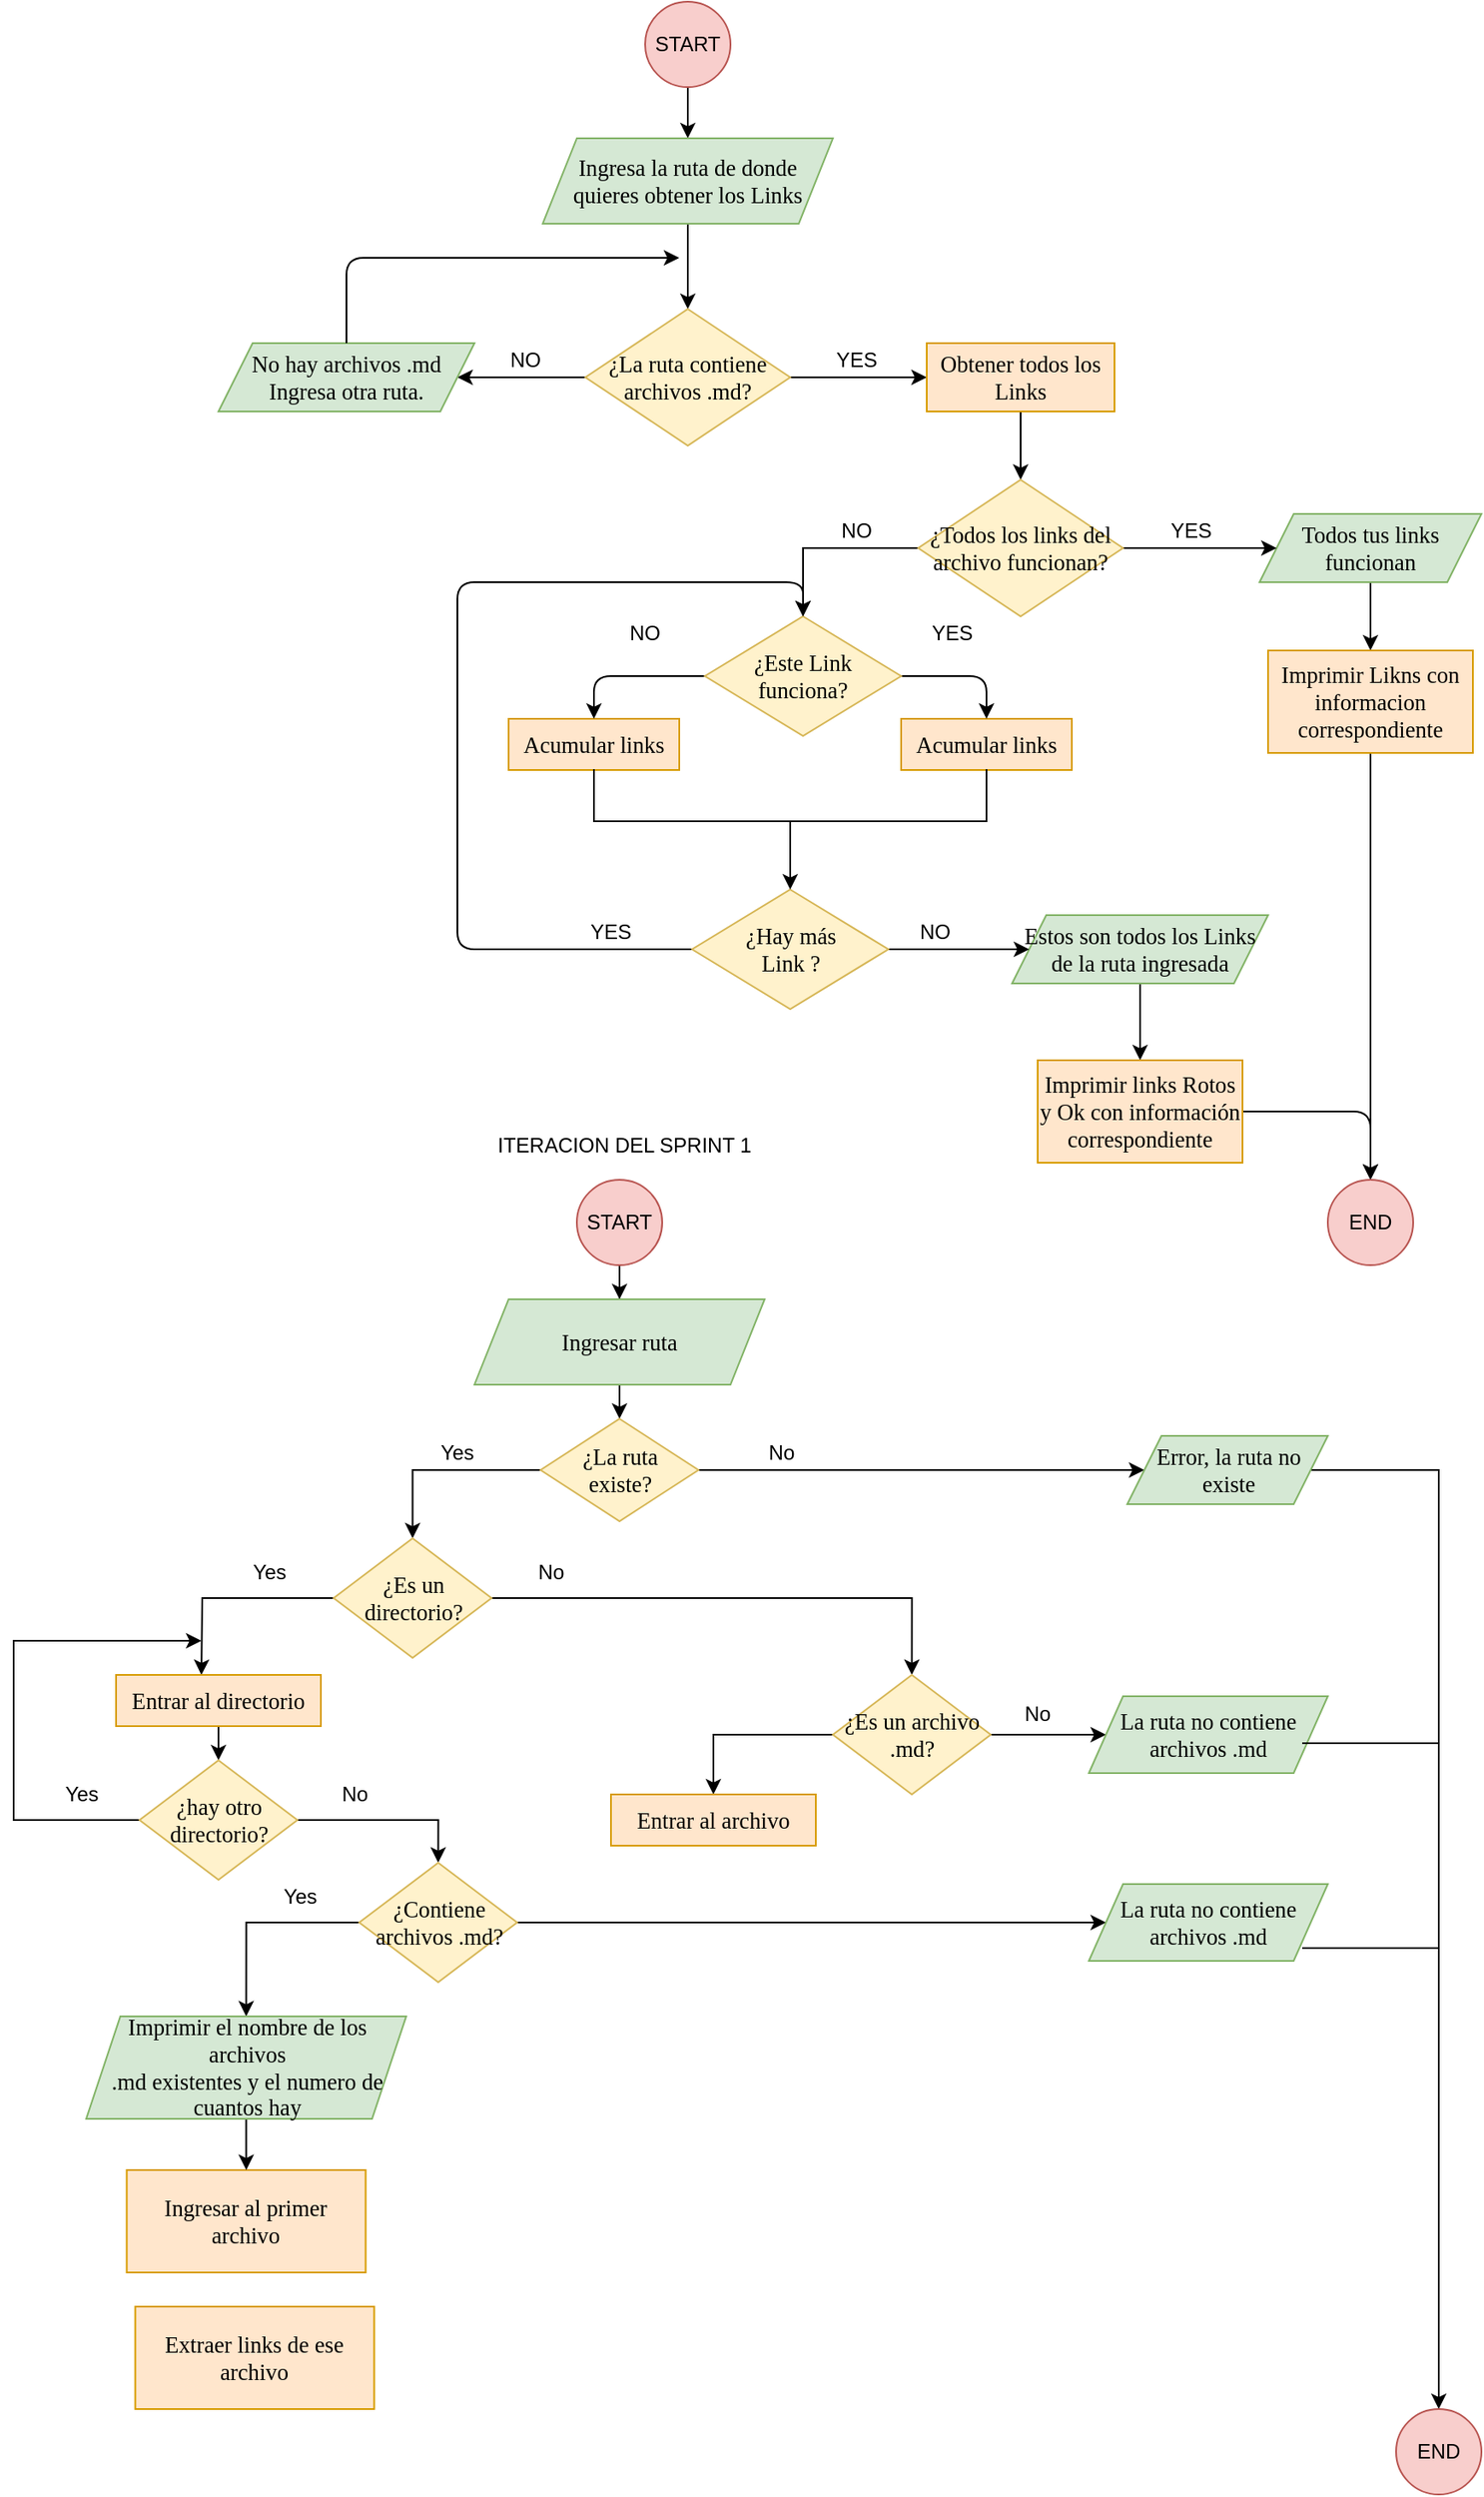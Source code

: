 <mxfile version="14.5.4" type="github">
  <diagram id="C5RBs43oDa-KdzZeNtuy" name="Page-1">
    <mxGraphModel dx="1935" dy="450" grid="1" gridSize="10" guides="1" tooltips="1" connect="1" arrows="1" fold="1" page="1" pageScale="1" pageWidth="827" pageHeight="1169" math="0" shadow="0">
      <root>
        <mxCell id="WIyWlLk6GJQsqaUBKTNV-0" />
        <mxCell id="WIyWlLk6GJQsqaUBKTNV-1" parent="WIyWlLk6GJQsqaUBKTNV-0" />
        <mxCell id="AMCf581_uWKmBdhSOG7E-4" value="" style="edgeStyle=orthogonalEdgeStyle;rounded=0;orthogonalLoop=1;jettySize=auto;html=1;" parent="WIyWlLk6GJQsqaUBKTNV-1" source="AMCf581_uWKmBdhSOG7E-1" target="AMCf581_uWKmBdhSOG7E-3" edge="1">
          <mxGeometry relative="1" as="geometry" />
        </mxCell>
        <mxCell id="AMCf581_uWKmBdhSOG7E-1" value="START" style="ellipse;whiteSpace=wrap;html=1;aspect=fixed;fillColor=#f8cecc;strokeColor=#b85450;" parent="WIyWlLk6GJQsqaUBKTNV-1" vertex="1">
          <mxGeometry x="310" y="20" width="50" height="50" as="geometry" />
        </mxCell>
        <mxCell id="AMCf581_uWKmBdhSOG7E-9" value="" style="edgeStyle=orthogonalEdgeStyle;rounded=0;orthogonalLoop=1;jettySize=auto;html=1;" parent="WIyWlLk6GJQsqaUBKTNV-1" source="AMCf581_uWKmBdhSOG7E-3" target="AMCf581_uWKmBdhSOG7E-5" edge="1">
          <mxGeometry relative="1" as="geometry" />
        </mxCell>
        <mxCell id="AMCf581_uWKmBdhSOG7E-3" value="&lt;span style=&quot;font-family: &amp;#34;noto_regular&amp;#34; ; font-size: 10pt&quot;&gt;Ingresa la ruta de donde quieres obtener los Links&lt;/span&gt;" style="shape=parallelogram;perimeter=parallelogramPerimeter;whiteSpace=wrap;html=1;fixedSize=1;fillColor=#d5e8d4;strokeColor=#82b366;" parent="WIyWlLk6GJQsqaUBKTNV-1" vertex="1">
          <mxGeometry x="250" y="100" width="170" height="50" as="geometry" />
        </mxCell>
        <mxCell id="AMCf581_uWKmBdhSOG7E-10" value="" style="edgeStyle=orthogonalEdgeStyle;rounded=0;orthogonalLoop=1;jettySize=auto;html=1;" parent="WIyWlLk6GJQsqaUBKTNV-1" source="AMCf581_uWKmBdhSOG7E-5" target="AMCf581_uWKmBdhSOG7E-8" edge="1">
          <mxGeometry relative="1" as="geometry" />
        </mxCell>
        <mxCell id="AMCf581_uWKmBdhSOG7E-18" value="" style="edgeStyle=orthogonalEdgeStyle;rounded=0;orthogonalLoop=1;jettySize=auto;html=1;" parent="WIyWlLk6GJQsqaUBKTNV-1" source="AMCf581_uWKmBdhSOG7E-5" target="AMCf581_uWKmBdhSOG7E-11" edge="1">
          <mxGeometry relative="1" as="geometry" />
        </mxCell>
        <mxCell id="AMCf581_uWKmBdhSOG7E-5" value="&lt;span style=&quot;font-family: &amp;#34;noto_regular&amp;#34; ; font-size: 10pt&quot;&gt;¿La ruta contiene archivos .md?&lt;/span&gt;" style="rhombus;whiteSpace=wrap;html=1;fillColor=#fff2cc;strokeColor=#d6b656;" parent="WIyWlLk6GJQsqaUBKTNV-1" vertex="1">
          <mxGeometry x="275" y="200" width="120" height="80" as="geometry" />
        </mxCell>
        <mxCell id="AMCf581_uWKmBdhSOG7E-57" value="" style="edgeStyle=orthogonalEdgeStyle;rounded=1;orthogonalLoop=1;jettySize=auto;html=1;" parent="WIyWlLk6GJQsqaUBKTNV-1" source="AMCf581_uWKmBdhSOG7E-6" target="AMCf581_uWKmBdhSOG7E-13" edge="1">
          <mxGeometry relative="1" as="geometry" />
        </mxCell>
        <mxCell id="AMCf581_uWKmBdhSOG7E-6" value="&lt;span style=&quot;font-family: &amp;#34;noto_regular&amp;#34; ; font-size: 10pt&quot;&gt;Estos son todos los Links de la ruta ingresada&lt;/span&gt;" style="shape=parallelogram;perimeter=parallelogramPerimeter;whiteSpace=wrap;html=1;fixedSize=1;fillColor=#d5e8d4;strokeColor=#82b366;" parent="WIyWlLk6GJQsqaUBKTNV-1" vertex="1">
          <mxGeometry x="525" y="555" width="150" height="40" as="geometry" />
        </mxCell>
        <mxCell id="AMCf581_uWKmBdhSOG7E-56" value="" style="edgeStyle=orthogonalEdgeStyle;rounded=1;orthogonalLoop=1;jettySize=auto;html=1;" parent="WIyWlLk6GJQsqaUBKTNV-1" source="AMCf581_uWKmBdhSOG7E-7" target="AMCf581_uWKmBdhSOG7E-14" edge="1">
          <mxGeometry relative="1" as="geometry" />
        </mxCell>
        <mxCell id="AMCf581_uWKmBdhSOG7E-7" value="&lt;span style=&quot;font-family: &amp;#34;noto_regular&amp;#34; ; font-size: 10pt&quot;&gt;Todos tus links funcionan&lt;/span&gt;" style="shape=parallelogram;perimeter=parallelogramPerimeter;whiteSpace=wrap;html=1;fixedSize=1;fillColor=#d5e8d4;strokeColor=#82b366;" parent="WIyWlLk6GJQsqaUBKTNV-1" vertex="1">
          <mxGeometry x="670" y="320" width="130" height="40" as="geometry" />
        </mxCell>
        <mxCell id="AMCf581_uWKmBdhSOG7E-8" value="&lt;span style=&quot;font-family: &amp;#34;noto_regular&amp;#34; ; font-size: 10pt&quot;&gt;No hay archivos .md Ingresa otra ruta.&lt;/span&gt;" style="shape=parallelogram;perimeter=parallelogramPerimeter;whiteSpace=wrap;html=1;fixedSize=1;fillColor=#d5e8d4;strokeColor=#82b366;" parent="WIyWlLk6GJQsqaUBKTNV-1" vertex="1">
          <mxGeometry x="60" y="220" width="150" height="40" as="geometry" />
        </mxCell>
        <mxCell id="AMCf581_uWKmBdhSOG7E-19" value="" style="edgeStyle=orthogonalEdgeStyle;rounded=0;orthogonalLoop=1;jettySize=auto;html=1;" parent="WIyWlLk6GJQsqaUBKTNV-1" source="AMCf581_uWKmBdhSOG7E-11" target="AMCf581_uWKmBdhSOG7E-17" edge="1">
          <mxGeometry relative="1" as="geometry" />
        </mxCell>
        <mxCell id="AMCf581_uWKmBdhSOG7E-11" value="&lt;span style=&quot;font-family: &amp;#34;noto_regular&amp;#34; ; font-size: 10pt&quot;&gt;Obtener todos los Links&lt;/span&gt;" style="rounded=0;whiteSpace=wrap;html=1;fillColor=#ffe6cc;strokeColor=#d79b00;" parent="WIyWlLk6GJQsqaUBKTNV-1" vertex="1">
          <mxGeometry x="475" y="220" width="110" height="40" as="geometry" />
        </mxCell>
        <mxCell id="AMCf581_uWKmBdhSOG7E-12" value="&lt;span style=&quot;font-family: &amp;#34;noto_regular&amp;#34; ; font-size: 10pt&quot;&gt;Acumular links&lt;/span&gt;" style="rounded=0;whiteSpace=wrap;html=1;fillColor=#ffe6cc;strokeColor=#d79b00;" parent="WIyWlLk6GJQsqaUBKTNV-1" vertex="1">
          <mxGeometry x="230" y="440" width="100" height="30" as="geometry" />
        </mxCell>
        <mxCell id="AMCf581_uWKmBdhSOG7E-60" value="" style="edgeStyle=orthogonalEdgeStyle;rounded=1;orthogonalLoop=1;jettySize=auto;html=1;exitX=1;exitY=0.5;exitDx=0;exitDy=0;" parent="WIyWlLk6GJQsqaUBKTNV-1" source="AMCf581_uWKmBdhSOG7E-13" target="AMCf581_uWKmBdhSOG7E-58" edge="1">
          <mxGeometry relative="1" as="geometry" />
        </mxCell>
        <mxCell id="AMCf581_uWKmBdhSOG7E-13" value="&lt;span style=&quot;font-family: &amp;#34;noto_regular&amp;#34; ; font-size: 10pt&quot;&gt;Imprimir links Rotos y Ok  con información correspondiente&lt;/span&gt;" style="rounded=0;whiteSpace=wrap;html=1;fillColor=#ffe6cc;strokeColor=#d79b00;" parent="WIyWlLk6GJQsqaUBKTNV-1" vertex="1">
          <mxGeometry x="540" y="640" width="120" height="60" as="geometry" />
        </mxCell>
        <mxCell id="AMCf581_uWKmBdhSOG7E-59" value="" style="edgeStyle=orthogonalEdgeStyle;rounded=1;orthogonalLoop=1;jettySize=auto;html=1;" parent="WIyWlLk6GJQsqaUBKTNV-1" source="AMCf581_uWKmBdhSOG7E-14" target="AMCf581_uWKmBdhSOG7E-58" edge="1">
          <mxGeometry relative="1" as="geometry" />
        </mxCell>
        <mxCell id="AMCf581_uWKmBdhSOG7E-14" value="&lt;span style=&quot;font-family: &amp;#34;noto_regular&amp;#34; ; font-size: 10pt&quot;&gt;Imprimir Likns con informacion correspondiente&lt;/span&gt;" style="rounded=0;whiteSpace=wrap;html=1;fillColor=#ffe6cc;strokeColor=#d79b00;" parent="WIyWlLk6GJQsqaUBKTNV-1" vertex="1">
          <mxGeometry x="675" y="400" width="120" height="60" as="geometry" />
        </mxCell>
        <mxCell id="AMCf581_uWKmBdhSOG7E-15" value="&lt;span style=&quot;font-family: &amp;#34;noto_regular&amp;#34; ; font-size: 10pt&quot;&gt;Acumular links&lt;/span&gt;" style="rounded=0;whiteSpace=wrap;html=1;fillColor=#ffe6cc;strokeColor=#d79b00;" parent="WIyWlLk6GJQsqaUBKTNV-1" vertex="1">
          <mxGeometry x="460" y="440" width="100" height="30" as="geometry" />
        </mxCell>
        <mxCell id="AMCf581_uWKmBdhSOG7E-21" value="" style="edgeStyle=orthogonalEdgeStyle;rounded=0;orthogonalLoop=1;jettySize=auto;html=1;entryX=0.5;entryY=0;entryDx=0;entryDy=0;exitX=0.5;exitY=0;exitDx=0;exitDy=0;" parent="WIyWlLk6GJQsqaUBKTNV-1" source="AMCf581_uWKmBdhSOG7E-16" target="AMCf581_uWKmBdhSOG7E-16" edge="1">
          <mxGeometry relative="1" as="geometry">
            <mxPoint x="440" y="300" as="targetPoint" />
          </mxGeometry>
        </mxCell>
        <mxCell id="AMCf581_uWKmBdhSOG7E-49" value="" style="edgeStyle=orthogonalEdgeStyle;rounded=1;orthogonalLoop=1;jettySize=auto;html=1;entryX=0.5;entryY=0;entryDx=0;entryDy=0;exitX=1;exitY=0.5;exitDx=0;exitDy=0;" parent="WIyWlLk6GJQsqaUBKTNV-1" source="AMCf581_uWKmBdhSOG7E-16" target="AMCf581_uWKmBdhSOG7E-15" edge="1">
          <mxGeometry relative="1" as="geometry" />
        </mxCell>
        <mxCell id="AMCf581_uWKmBdhSOG7E-50" value="" style="edgeStyle=orthogonalEdgeStyle;rounded=1;orthogonalLoop=1;jettySize=auto;html=1;entryX=0.5;entryY=0;entryDx=0;entryDy=0;" parent="WIyWlLk6GJQsqaUBKTNV-1" source="AMCf581_uWKmBdhSOG7E-16" target="AMCf581_uWKmBdhSOG7E-12" edge="1">
          <mxGeometry relative="1" as="geometry" />
        </mxCell>
        <mxCell id="AMCf581_uWKmBdhSOG7E-16" value="&lt;span style=&quot;font-family: &amp;#34;noto_regular&amp;#34; ; font-size: 10pt&quot;&gt;¿Este Link funciona?&lt;/span&gt;" style="rhombus;whiteSpace=wrap;html=1;fillColor=#fff2cc;strokeColor=#d6b656;" parent="WIyWlLk6GJQsqaUBKTNV-1" vertex="1">
          <mxGeometry x="345" y="380" width="115" height="70" as="geometry" />
        </mxCell>
        <mxCell id="AMCf581_uWKmBdhSOG7E-20" value="" style="edgeStyle=orthogonalEdgeStyle;rounded=0;orthogonalLoop=1;jettySize=auto;html=1;" parent="WIyWlLk6GJQsqaUBKTNV-1" source="AMCf581_uWKmBdhSOG7E-17" target="AMCf581_uWKmBdhSOG7E-7" edge="1">
          <mxGeometry relative="1" as="geometry" />
        </mxCell>
        <mxCell id="AMCf581_uWKmBdhSOG7E-23" value="" style="edgeStyle=orthogonalEdgeStyle;rounded=0;orthogonalLoop=1;jettySize=auto;html=1;entryX=0.5;entryY=0;entryDx=0;entryDy=0;" parent="WIyWlLk6GJQsqaUBKTNV-1" source="AMCf581_uWKmBdhSOG7E-17" target="AMCf581_uWKmBdhSOG7E-16" edge="1">
          <mxGeometry relative="1" as="geometry" />
        </mxCell>
        <mxCell id="AMCf581_uWKmBdhSOG7E-17" value="&lt;span style=&quot;font-family: &amp;#34;noto_regular&amp;#34; ; font-size: 10pt&quot;&gt;¿Todos los links del archivo funcionan?&lt;/span&gt;" style="rhombus;whiteSpace=wrap;html=1;fillColor=#fff2cc;strokeColor=#d6b656;" parent="WIyWlLk6GJQsqaUBKTNV-1" vertex="1">
          <mxGeometry x="470" y="300" width="120" height="80" as="geometry" />
        </mxCell>
        <mxCell id="AMCf581_uWKmBdhSOG7E-24" value="YES" style="text;html=1;strokeColor=none;fillColor=none;align=center;verticalAlign=middle;whiteSpace=wrap;rounded=0;" parent="WIyWlLk6GJQsqaUBKTNV-1" vertex="1">
          <mxGeometry x="413.5" y="220" width="40" height="20" as="geometry" />
        </mxCell>
        <mxCell id="AMCf581_uWKmBdhSOG7E-33" value="NO" style="text;html=1;strokeColor=none;fillColor=none;align=center;verticalAlign=middle;whiteSpace=wrap;rounded=0;" parent="WIyWlLk6GJQsqaUBKTNV-1" vertex="1">
          <mxGeometry x="220" y="220" width="40" height="20" as="geometry" />
        </mxCell>
        <mxCell id="AMCf581_uWKmBdhSOG7E-34" value="YES" style="text;html=1;strokeColor=none;fillColor=none;align=center;verticalAlign=middle;whiteSpace=wrap;rounded=0;" parent="WIyWlLk6GJQsqaUBKTNV-1" vertex="1">
          <mxGeometry x="610" y="320" width="40" height="20" as="geometry" />
        </mxCell>
        <mxCell id="AMCf581_uWKmBdhSOG7E-35" value="NO" style="text;html=1;strokeColor=none;fillColor=none;align=center;verticalAlign=middle;whiteSpace=wrap;rounded=0;" parent="WIyWlLk6GJQsqaUBKTNV-1" vertex="1">
          <mxGeometry x="413.5" y="320" width="40" height="20" as="geometry" />
        </mxCell>
        <mxCell id="AMCf581_uWKmBdhSOG7E-39" value="" style="endArrow=classic;html=1;exitX=0.5;exitY=0;exitDx=0;exitDy=0;rounded=1;" parent="WIyWlLk6GJQsqaUBKTNV-1" source="AMCf581_uWKmBdhSOG7E-8" edge="1">
          <mxGeometry width="50" height="50" relative="1" as="geometry">
            <mxPoint x="340" y="460" as="sourcePoint" />
            <mxPoint x="330" y="170" as="targetPoint" />
            <Array as="points">
              <mxPoint x="135" y="170" />
            </Array>
          </mxGeometry>
        </mxCell>
        <mxCell id="AMCf581_uWKmBdhSOG7E-55" value="" style="edgeStyle=orthogonalEdgeStyle;rounded=1;orthogonalLoop=1;jettySize=auto;html=1;" parent="WIyWlLk6GJQsqaUBKTNV-1" source="AMCf581_uWKmBdhSOG7E-51" target="AMCf581_uWKmBdhSOG7E-6" edge="1">
          <mxGeometry relative="1" as="geometry" />
        </mxCell>
        <mxCell id="AMCf581_uWKmBdhSOG7E-65" value="" style="edgeStyle=orthogonalEdgeStyle;rounded=1;orthogonalLoop=1;jettySize=auto;html=1;entryX=0.5;entryY=0;entryDx=0;entryDy=0;" parent="WIyWlLk6GJQsqaUBKTNV-1" source="AMCf581_uWKmBdhSOG7E-51" target="AMCf581_uWKmBdhSOG7E-16" edge="1">
          <mxGeometry relative="1" as="geometry">
            <Array as="points">
              <mxPoint x="200" y="575" />
              <mxPoint x="200" y="360" />
              <mxPoint x="403" y="360" />
            </Array>
          </mxGeometry>
        </mxCell>
        <mxCell id="AMCf581_uWKmBdhSOG7E-51" value="&lt;span style=&quot;font-family: &amp;#34;noto_regular&amp;#34; ; font-size: 10pt&quot;&gt;¿Hay más &lt;br&gt;Link ?&lt;/span&gt;" style="rhombus;whiteSpace=wrap;html=1;fillColor=#fff2cc;strokeColor=#d6b656;" parent="WIyWlLk6GJQsqaUBKTNV-1" vertex="1">
          <mxGeometry x="337.5" y="540" width="115" height="70" as="geometry" />
        </mxCell>
        <mxCell id="AMCf581_uWKmBdhSOG7E-54" value="" style="edgeStyle=orthogonalEdgeStyle;rounded=1;orthogonalLoop=1;jettySize=auto;html=1;" parent="WIyWlLk6GJQsqaUBKTNV-1" source="AMCf581_uWKmBdhSOG7E-53" target="AMCf581_uWKmBdhSOG7E-51" edge="1">
          <mxGeometry relative="1" as="geometry" />
        </mxCell>
        <mxCell id="AMCf581_uWKmBdhSOG7E-53" value="" style="shape=partialRectangle;whiteSpace=wrap;html=1;bottom=1;right=1;left=1;top=0;fillColor=none;routingCenterX=-0.5;" parent="WIyWlLk6GJQsqaUBKTNV-1" vertex="1">
          <mxGeometry x="280" y="470" width="230" height="30" as="geometry" />
        </mxCell>
        <mxCell id="AMCf581_uWKmBdhSOG7E-58" value="END" style="ellipse;whiteSpace=wrap;html=1;aspect=fixed;fillColor=#f8cecc;strokeColor=#b85450;" parent="WIyWlLk6GJQsqaUBKTNV-1" vertex="1">
          <mxGeometry x="710" y="710" width="50" height="50" as="geometry" />
        </mxCell>
        <mxCell id="AMCf581_uWKmBdhSOG7E-61" value="YES" style="text;html=1;strokeColor=none;fillColor=none;align=center;verticalAlign=middle;whiteSpace=wrap;rounded=0;" parent="WIyWlLk6GJQsqaUBKTNV-1" vertex="1">
          <mxGeometry x="470" y="380" width="40" height="20" as="geometry" />
        </mxCell>
        <mxCell id="AMCf581_uWKmBdhSOG7E-62" value="YES" style="text;html=1;strokeColor=none;fillColor=none;align=center;verticalAlign=middle;whiteSpace=wrap;rounded=0;" parent="WIyWlLk6GJQsqaUBKTNV-1" vertex="1">
          <mxGeometry x="270" y="555" width="40" height="20" as="geometry" />
        </mxCell>
        <mxCell id="AMCf581_uWKmBdhSOG7E-63" value="NO" style="text;html=1;strokeColor=none;fillColor=none;align=center;verticalAlign=middle;whiteSpace=wrap;rounded=0;" parent="WIyWlLk6GJQsqaUBKTNV-1" vertex="1">
          <mxGeometry x="290" y="380" width="40" height="20" as="geometry" />
        </mxCell>
        <mxCell id="AMCf581_uWKmBdhSOG7E-64" value="NO" style="text;html=1;strokeColor=none;fillColor=none;align=center;verticalAlign=middle;whiteSpace=wrap;rounded=0;" parent="WIyWlLk6GJQsqaUBKTNV-1" vertex="1">
          <mxGeometry x="460" y="555" width="40" height="20" as="geometry" />
        </mxCell>
        <mxCell id="Uu9dk2K56nI0aWw57orD-3" value="" style="edgeStyle=orthogonalEdgeStyle;rounded=0;orthogonalLoop=1;jettySize=auto;html=1;" edge="1" parent="WIyWlLk6GJQsqaUBKTNV-1" source="Uu9dk2K56nI0aWw57orD-1" target="Uu9dk2K56nI0aWw57orD-2">
          <mxGeometry relative="1" as="geometry" />
        </mxCell>
        <mxCell id="Uu9dk2K56nI0aWw57orD-1" value="START" style="ellipse;whiteSpace=wrap;html=1;aspect=fixed;fillColor=#f8cecc;strokeColor=#b85450;" vertex="1" parent="WIyWlLk6GJQsqaUBKTNV-1">
          <mxGeometry x="270" y="710" width="50" height="50" as="geometry" />
        </mxCell>
        <mxCell id="Uu9dk2K56nI0aWw57orD-5" value="" style="edgeStyle=orthogonalEdgeStyle;rounded=0;orthogonalLoop=1;jettySize=auto;html=1;" edge="1" parent="WIyWlLk6GJQsqaUBKTNV-1" source="Uu9dk2K56nI0aWw57orD-2" target="Uu9dk2K56nI0aWw57orD-4">
          <mxGeometry relative="1" as="geometry" />
        </mxCell>
        <mxCell id="Uu9dk2K56nI0aWw57orD-2" value="&lt;font face=&quot;noto_regular&quot;&gt;&lt;span style=&quot;font-size: 13.333px&quot;&gt;Ingresar ruta&lt;/span&gt;&lt;/font&gt;" style="shape=parallelogram;perimeter=parallelogramPerimeter;whiteSpace=wrap;html=1;fixedSize=1;fillColor=#d5e8d4;strokeColor=#82b366;" vertex="1" parent="WIyWlLk6GJQsqaUBKTNV-1">
          <mxGeometry x="210" y="780" width="170" height="50" as="geometry" />
        </mxCell>
        <mxCell id="Uu9dk2K56nI0aWw57orD-9" value="" style="edgeStyle=orthogonalEdgeStyle;rounded=0;orthogonalLoop=1;jettySize=auto;html=1;" edge="1" parent="WIyWlLk6GJQsqaUBKTNV-1" source="Uu9dk2K56nI0aWw57orD-4" target="Uu9dk2K56nI0aWw57orD-8">
          <mxGeometry relative="1" as="geometry" />
        </mxCell>
        <mxCell id="Uu9dk2K56nI0aWw57orD-11" value="" style="edgeStyle=orthogonalEdgeStyle;rounded=0;orthogonalLoop=1;jettySize=auto;html=1;entryX=0;entryY=0.5;entryDx=0;entryDy=0;" edge="1" parent="WIyWlLk6GJQsqaUBKTNV-1" source="Uu9dk2K56nI0aWw57orD-4" target="Uu9dk2K56nI0aWw57orD-6">
          <mxGeometry relative="1" as="geometry">
            <mxPoint x="510" y="930" as="targetPoint" />
          </mxGeometry>
        </mxCell>
        <mxCell id="Uu9dk2K56nI0aWw57orD-4" value="&lt;font face=&quot;noto_regular&quot;&gt;&lt;span style=&quot;font-size: 13.333px&quot;&gt;¿La ruta &lt;br&gt;existe?&lt;/span&gt;&lt;/font&gt;" style="rhombus;whiteSpace=wrap;html=1;fillColor=#fff2cc;strokeColor=#d6b656;" vertex="1" parent="WIyWlLk6GJQsqaUBKTNV-1">
          <mxGeometry x="248.75" y="850" width="92.5" height="60" as="geometry" />
        </mxCell>
        <mxCell id="Uu9dk2K56nI0aWw57orD-62" value="" style="edgeStyle=orthogonalEdgeStyle;rounded=0;orthogonalLoop=1;jettySize=auto;html=1;entryX=0.5;entryY=0;entryDx=0;entryDy=0;" edge="1" parent="WIyWlLk6GJQsqaUBKTNV-1" source="Uu9dk2K56nI0aWw57orD-6" target="Uu9dk2K56nI0aWw57orD-60">
          <mxGeometry relative="1" as="geometry">
            <mxPoint x="788.75" y="880" as="targetPoint" />
          </mxGeometry>
        </mxCell>
        <mxCell id="Uu9dk2K56nI0aWw57orD-6" value="&lt;font face=&quot;noto_regular&quot;&gt;&lt;span style=&quot;font-size: 13.333px&quot;&gt;Error, la ruta no existe&lt;/span&gt;&lt;/font&gt;" style="shape=parallelogram;perimeter=parallelogramPerimeter;whiteSpace=wrap;html=1;fixedSize=1;fillColor=#d5e8d4;strokeColor=#82b366;" vertex="1" parent="WIyWlLk6GJQsqaUBKTNV-1">
          <mxGeometry x="592.5" y="860" width="117.5" height="40" as="geometry" />
        </mxCell>
        <mxCell id="Uu9dk2K56nI0aWw57orD-15" value="" style="edgeStyle=orthogonalEdgeStyle;rounded=0;orthogonalLoop=1;jettySize=auto;html=1;" edge="1" parent="WIyWlLk6GJQsqaUBKTNV-1" source="Uu9dk2K56nI0aWw57orD-8">
          <mxGeometry relative="1" as="geometry">
            <mxPoint x="50" y="1000" as="targetPoint" />
          </mxGeometry>
        </mxCell>
        <mxCell id="Uu9dk2K56nI0aWw57orD-18" value="" style="edgeStyle=orthogonalEdgeStyle;rounded=0;orthogonalLoop=1;jettySize=auto;html=1;entryX=0.5;entryY=0;entryDx=0;entryDy=0;" edge="1" parent="WIyWlLk6GJQsqaUBKTNV-1" source="Uu9dk2K56nI0aWw57orD-8" target="Uu9dk2K56nI0aWw57orD-47">
          <mxGeometry relative="1" as="geometry">
            <mxPoint x="290" y="1000" as="targetPoint" />
          </mxGeometry>
        </mxCell>
        <mxCell id="Uu9dk2K56nI0aWw57orD-8" value="&lt;font face=&quot;noto_regular&quot;&gt;&lt;span style=&quot;font-size: 13.333px&quot;&gt;¿Es un directorio?&lt;/span&gt;&lt;/font&gt;" style="rhombus;whiteSpace=wrap;html=1;fillColor=#fff2cc;strokeColor=#d6b656;" vertex="1" parent="WIyWlLk6GJQsqaUBKTNV-1">
          <mxGeometry x="127.5" y="920" width="92.5" height="70" as="geometry" />
        </mxCell>
        <mxCell id="Uu9dk2K56nI0aWw57orD-12" value="Yes" style="text;html=1;strokeColor=none;fillColor=none;align=center;verticalAlign=middle;whiteSpace=wrap;rounded=0;" vertex="1" parent="WIyWlLk6GJQsqaUBKTNV-1">
          <mxGeometry x="180" y="860" width="40" height="20" as="geometry" />
        </mxCell>
        <mxCell id="Uu9dk2K56nI0aWw57orD-13" value="No" style="text;html=1;strokeColor=none;fillColor=none;align=center;verticalAlign=middle;whiteSpace=wrap;rounded=0;" vertex="1" parent="WIyWlLk6GJQsqaUBKTNV-1">
          <mxGeometry x="370" y="860" width="40" height="20" as="geometry" />
        </mxCell>
        <mxCell id="Uu9dk2K56nI0aWw57orD-22" value="Yes" style="text;html=1;strokeColor=none;fillColor=none;align=center;verticalAlign=middle;whiteSpace=wrap;rounded=0;" vertex="1" parent="WIyWlLk6GJQsqaUBKTNV-1">
          <mxGeometry x="70" y="930" width="40" height="20" as="geometry" />
        </mxCell>
        <mxCell id="Uu9dk2K56nI0aWw57orD-24" value="No" style="text;html=1;strokeColor=none;fillColor=none;align=center;verticalAlign=middle;whiteSpace=wrap;rounded=0;" vertex="1" parent="WIyWlLk6GJQsqaUBKTNV-1">
          <mxGeometry x="235" y="930" width="40" height="20" as="geometry" />
        </mxCell>
        <mxCell id="Uu9dk2K56nI0aWw57orD-35" value="" style="edgeStyle=orthogonalEdgeStyle;rounded=0;orthogonalLoop=1;jettySize=auto;html=1;" edge="1" parent="WIyWlLk6GJQsqaUBKTNV-1" source="Uu9dk2K56nI0aWw57orD-25" target="Uu9dk2K56nI0aWw57orD-26">
          <mxGeometry relative="1" as="geometry" />
        </mxCell>
        <mxCell id="Uu9dk2K56nI0aWw57orD-25" value="&lt;font face=&quot;noto_regular&quot;&gt;&lt;span style=&quot;font-size: 13.333px&quot;&gt;Entrar al directorio&lt;/span&gt;&lt;/font&gt;" style="rounded=0;whiteSpace=wrap;html=1;fillColor=#ffe6cc;strokeColor=#d79b00;" vertex="1" parent="WIyWlLk6GJQsqaUBKTNV-1">
          <mxGeometry y="1000" width="120" height="30" as="geometry" />
        </mxCell>
        <mxCell id="Uu9dk2K56nI0aWw57orD-28" value="" style="edgeStyle=orthogonalEdgeStyle;rounded=0;orthogonalLoop=1;jettySize=auto;html=1;exitX=0;exitY=0.5;exitDx=0;exitDy=0;" edge="1" parent="WIyWlLk6GJQsqaUBKTNV-1" source="Uu9dk2K56nI0aWw57orD-26">
          <mxGeometry relative="1" as="geometry">
            <mxPoint x="50" y="980" as="targetPoint" />
            <Array as="points">
              <mxPoint x="14" y="1085" />
              <mxPoint x="-60" y="1085" />
              <mxPoint x="-60" y="980" />
            </Array>
          </mxGeometry>
        </mxCell>
        <mxCell id="Uu9dk2K56nI0aWw57orD-37" value="" style="edgeStyle=orthogonalEdgeStyle;rounded=0;orthogonalLoop=1;jettySize=auto;html=1;entryX=0.5;entryY=0;entryDx=0;entryDy=0;" edge="1" parent="WIyWlLk6GJQsqaUBKTNV-1" source="Uu9dk2K56nI0aWw57orD-26" target="Uu9dk2K56nI0aWw57orD-39">
          <mxGeometry relative="1" as="geometry" />
        </mxCell>
        <mxCell id="Uu9dk2K56nI0aWw57orD-26" value="&lt;font face=&quot;noto_regular&quot;&gt;&lt;span style=&quot;font-size: 13.333px&quot;&gt;¿hay otro directorio?&lt;/span&gt;&lt;/font&gt;" style="rhombus;whiteSpace=wrap;html=1;fillColor=#fff2cc;strokeColor=#d6b656;" vertex="1" parent="WIyWlLk6GJQsqaUBKTNV-1">
          <mxGeometry x="13.75" y="1050" width="92.5" height="70" as="geometry" />
        </mxCell>
        <mxCell id="Uu9dk2K56nI0aWw57orD-36" value="Yes" style="text;html=1;strokeColor=none;fillColor=none;align=center;verticalAlign=middle;whiteSpace=wrap;rounded=0;" vertex="1" parent="WIyWlLk6GJQsqaUBKTNV-1">
          <mxGeometry x="-40" y="1060" width="40" height="20" as="geometry" />
        </mxCell>
        <mxCell id="Uu9dk2K56nI0aWw57orD-41" value="" style="edgeStyle=orthogonalEdgeStyle;rounded=0;orthogonalLoop=1;jettySize=auto;html=1;entryX=0.5;entryY=0;entryDx=0;entryDy=0;exitX=0;exitY=0.5;exitDx=0;exitDy=0;" edge="1" parent="WIyWlLk6GJQsqaUBKTNV-1" source="Uu9dk2K56nI0aWw57orD-39" target="Uu9dk2K56nI0aWw57orD-44">
          <mxGeometry relative="1" as="geometry">
            <mxPoint x="72.5" y="1180" as="targetPoint" />
          </mxGeometry>
        </mxCell>
        <mxCell id="Uu9dk2K56nI0aWw57orD-59" value="" style="edgeStyle=orthogonalEdgeStyle;rounded=0;orthogonalLoop=1;jettySize=auto;html=1;entryX=0;entryY=0.5;entryDx=0;entryDy=0;" edge="1" parent="WIyWlLk6GJQsqaUBKTNV-1" source="Uu9dk2K56nI0aWw57orD-39" target="Uu9dk2K56nI0aWw57orD-57">
          <mxGeometry relative="1" as="geometry">
            <mxPoint x="301.25" y="1145" as="targetPoint" />
          </mxGeometry>
        </mxCell>
        <mxCell id="Uu9dk2K56nI0aWw57orD-39" value="&lt;font face=&quot;noto_regular&quot;&gt;&lt;span style=&quot;font-size: 13.333px&quot;&gt;¿Contiene archivos .md?&lt;/span&gt;&lt;/font&gt;" style="rhombus;whiteSpace=wrap;html=1;fillColor=#fff2cc;strokeColor=#d6b656;" vertex="1" parent="WIyWlLk6GJQsqaUBKTNV-1">
          <mxGeometry x="142.5" y="1110" width="92.5" height="70" as="geometry" />
        </mxCell>
        <mxCell id="Uu9dk2K56nI0aWw57orD-40" value="No" style="text;html=1;strokeColor=none;fillColor=none;align=center;verticalAlign=middle;whiteSpace=wrap;rounded=0;" vertex="1" parent="WIyWlLk6GJQsqaUBKTNV-1">
          <mxGeometry x="120" y="1060" width="40" height="20" as="geometry" />
        </mxCell>
        <mxCell id="Uu9dk2K56nI0aWw57orD-43" value="&lt;font face=&quot;noto_regular&quot;&gt;&lt;span style=&quot;font-size: 13.333px&quot;&gt;Ingresar al primer archivo&lt;/span&gt;&lt;/font&gt;" style="rounded=0;whiteSpace=wrap;html=1;fillColor=#ffe6cc;strokeColor=#d79b00;" vertex="1" parent="WIyWlLk6GJQsqaUBKTNV-1">
          <mxGeometry x="6.25" y="1290" width="140" height="60" as="geometry" />
        </mxCell>
        <mxCell id="Uu9dk2K56nI0aWw57orD-45" value="" style="edgeStyle=orthogonalEdgeStyle;rounded=0;orthogonalLoop=1;jettySize=auto;html=1;" edge="1" parent="WIyWlLk6GJQsqaUBKTNV-1" source="Uu9dk2K56nI0aWw57orD-44" target="Uu9dk2K56nI0aWw57orD-43">
          <mxGeometry relative="1" as="geometry" />
        </mxCell>
        <mxCell id="Uu9dk2K56nI0aWw57orD-44" value="&lt;font face=&quot;noto_regular&quot;&gt;&lt;span style=&quot;font-size: 13.333px&quot;&gt;Imprimir el nombre de los archivos&lt;/span&gt;&lt;/font&gt;&lt;span style=&quot;color: rgba(0 , 0 , 0 , 0) ; font-family: monospace ; font-size: 0px&quot;&gt;%3CmxGraphModel%3E%3Croot%3E%3CmxCell%20id%3D%220%22%2F%3E%3CmxCell%20id%3D%221%22%20parent%3D%220%22%2F%3E%3CmxCell%20id%3D%222%22%20value%3D%22%26lt%3Bfont%20face%3D%26quot%3Bnoto_regular%26quot%3B%26gt%3B%26lt%3Bspan%20style%3D%26quot%3Bfont-size%3A%2010pt%26quot%3B%26gt%3BTomar%20la%20ruta%20como%20argumento%20en%20la%20%26lt%3B%2Fspan%26gt%3B%26lt%3Bspan%20style%3D%26quot%3Bfont-size%3A%2013.333px%26quot%3B%26gt%3Bfunci%C3%B3n%26lt%3B%2Fspan%26gt%3B%26lt%3Bspan%20style%3D%26quot%3Bfont-size%3A%2010pt%26quot%3B%26gt%3B%26amp%3Bnbsp%3Bcorrespondiente%20aplicando%20recursividad%26amp%3Bnbsp%3B%26lt%3B%2Fspan%26gt%3B%26lt%3B%2Ffont%26gt%3B%22%20style%3D%22rounded%3D0%3BwhiteSpace%3Dwrap%3Bhtml%3D1%3BfillColor%3D%23ffe6cc%3BstrokeColor%3D%23d79b00%3B%22%20vertex%3D%221%22%20parent%3D%221%22%3E%3CmxGeometry%20x%3D%22225%22%20y%3D%221000%22%20width%3D%22140%22%20height%3D%2260%22%20as%3D%22geometry%22%2F%3E%3C%2FmxCell%3E%3C%2Froot%3E%3C%2FmxGraphModel%3E&lt;/span&gt;&lt;font face=&quot;noto_regular&quot;&gt;&lt;span style=&quot;font-size: 13.333px&quot;&gt;&lt;br&gt;.md existentes y el numero de cuantos hay&lt;/span&gt;&lt;/font&gt;" style="shape=parallelogram;perimeter=parallelogramPerimeter;whiteSpace=wrap;html=1;fixedSize=1;fillColor=#d5e8d4;strokeColor=#82b366;" vertex="1" parent="WIyWlLk6GJQsqaUBKTNV-1">
          <mxGeometry x="-17.5" y="1200" width="187.5" height="60" as="geometry" />
        </mxCell>
        <mxCell id="Uu9dk2K56nI0aWw57orD-46" value="&lt;font face=&quot;noto_regular&quot;&gt;&lt;span style=&quot;font-size: 13.333px&quot;&gt;Extraer links de ese archivo&lt;/span&gt;&lt;/font&gt;" style="rounded=0;whiteSpace=wrap;html=1;fillColor=#ffe6cc;strokeColor=#d79b00;" vertex="1" parent="WIyWlLk6GJQsqaUBKTNV-1">
          <mxGeometry x="11.25" y="1370" width="140" height="60" as="geometry" />
        </mxCell>
        <mxCell id="Uu9dk2K56nI0aWw57orD-50" value="" style="edgeStyle=orthogonalEdgeStyle;rounded=0;orthogonalLoop=1;jettySize=auto;html=1;entryX=0;entryY=0.5;entryDx=0;entryDy=0;" edge="1" parent="WIyWlLk6GJQsqaUBKTNV-1" source="Uu9dk2K56nI0aWw57orD-47" target="Uu9dk2K56nI0aWw57orD-51">
          <mxGeometry relative="1" as="geometry">
            <mxPoint x="588.75" y="1035" as="targetPoint" />
          </mxGeometry>
        </mxCell>
        <mxCell id="Uu9dk2K56nI0aWw57orD-54" value="" style="edgeStyle=orthogonalEdgeStyle;rounded=0;orthogonalLoop=1;jettySize=auto;html=1;entryX=0.5;entryY=0;entryDx=0;entryDy=0;" edge="1" parent="WIyWlLk6GJQsqaUBKTNV-1" source="Uu9dk2K56nI0aWw57orD-47" target="Uu9dk2K56nI0aWw57orD-55">
          <mxGeometry relative="1" as="geometry">
            <mxPoint x="353.75" y="1035" as="targetPoint" />
          </mxGeometry>
        </mxCell>
        <mxCell id="Uu9dk2K56nI0aWw57orD-47" value="&lt;font face=&quot;noto_regular&quot;&gt;&lt;span style=&quot;font-size: 13.333px&quot;&gt;¿Es un archivo .md?&lt;br&gt;&lt;/span&gt;&lt;/font&gt;" style="rhombus;whiteSpace=wrap;html=1;fillColor=#fff2cc;strokeColor=#d6b656;" vertex="1" parent="WIyWlLk6GJQsqaUBKTNV-1">
          <mxGeometry x="420" y="1000" width="92.5" height="70" as="geometry" />
        </mxCell>
        <mxCell id="Uu9dk2K56nI0aWw57orD-51" value="&lt;font face=&quot;noto_regular&quot;&gt;&lt;span style=&quot;font-size: 13.333px&quot;&gt;La ruta no contiene archivos .md&lt;/span&gt;&lt;/font&gt;" style="shape=parallelogram;perimeter=parallelogramPerimeter;whiteSpace=wrap;html=1;fixedSize=1;fillColor=#d5e8d4;strokeColor=#82b366;" vertex="1" parent="WIyWlLk6GJQsqaUBKTNV-1">
          <mxGeometry x="570" y="1012.5" width="140" height="45" as="geometry" />
        </mxCell>
        <mxCell id="Uu9dk2K56nI0aWw57orD-52" value="No" style="text;html=1;strokeColor=none;fillColor=none;align=center;verticalAlign=middle;whiteSpace=wrap;rounded=0;" vertex="1" parent="WIyWlLk6GJQsqaUBKTNV-1">
          <mxGeometry x="520" y="1012.5" width="40" height="20" as="geometry" />
        </mxCell>
        <mxCell id="Uu9dk2K56nI0aWw57orD-55" value="&lt;font face=&quot;noto_regular&quot;&gt;&lt;span style=&quot;font-size: 13.333px&quot;&gt;Entrar al archivo&lt;/span&gt;&lt;/font&gt;" style="rounded=0;whiteSpace=wrap;html=1;fillColor=#ffe6cc;strokeColor=#d79b00;" vertex="1" parent="WIyWlLk6GJQsqaUBKTNV-1">
          <mxGeometry x="290" y="1070" width="120" height="30" as="geometry" />
        </mxCell>
        <mxCell id="Uu9dk2K56nI0aWw57orD-56" value="Yes" style="text;html=1;strokeColor=none;fillColor=none;align=center;verticalAlign=middle;whiteSpace=wrap;rounded=0;" vertex="1" parent="WIyWlLk6GJQsqaUBKTNV-1">
          <mxGeometry x="87.5" y="1120" width="40" height="20" as="geometry" />
        </mxCell>
        <mxCell id="Uu9dk2K56nI0aWw57orD-57" value="&lt;font face=&quot;noto_regular&quot;&gt;&lt;span style=&quot;font-size: 13.333px&quot;&gt;La ruta no contiene archivos .md&lt;/span&gt;&lt;/font&gt;" style="shape=parallelogram;perimeter=parallelogramPerimeter;whiteSpace=wrap;html=1;fixedSize=1;fillColor=#d5e8d4;strokeColor=#82b366;" vertex="1" parent="WIyWlLk6GJQsqaUBKTNV-1">
          <mxGeometry x="570" y="1122.5" width="140" height="45" as="geometry" />
        </mxCell>
        <mxCell id="Uu9dk2K56nI0aWw57orD-60" value="END" style="ellipse;whiteSpace=wrap;html=1;aspect=fixed;fillColor=#f8cecc;strokeColor=#b85450;" vertex="1" parent="WIyWlLk6GJQsqaUBKTNV-1">
          <mxGeometry x="750" y="1430" width="50" height="50" as="geometry" />
        </mxCell>
        <mxCell id="Uu9dk2K56nI0aWw57orD-63" value="" style="endArrow=none;html=1;" edge="1" parent="WIyWlLk6GJQsqaUBKTNV-1">
          <mxGeometry width="50" height="50" relative="1" as="geometry">
            <mxPoint x="695" y="1040" as="sourcePoint" />
            <mxPoint x="775" y="1040" as="targetPoint" />
            <Array as="points">
              <mxPoint x="735" y="1040" />
            </Array>
          </mxGeometry>
        </mxCell>
        <mxCell id="Uu9dk2K56nI0aWw57orD-64" value="" style="endArrow=none;html=1;" edge="1" parent="WIyWlLk6GJQsqaUBKTNV-1">
          <mxGeometry width="50" height="50" relative="1" as="geometry">
            <mxPoint x="695" y="1160" as="sourcePoint" />
            <mxPoint x="775" y="1160" as="targetPoint" />
            <Array as="points">
              <mxPoint x="735" y="1160" />
            </Array>
          </mxGeometry>
        </mxCell>
        <mxCell id="Uu9dk2K56nI0aWw57orD-65" value="ITERACION DEL SPRINT 1" style="text;html=1;strokeColor=none;fillColor=none;align=center;verticalAlign=middle;whiteSpace=wrap;rounded=0;" vertex="1" parent="WIyWlLk6GJQsqaUBKTNV-1">
          <mxGeometry x="126.25" y="680" width="343.75" height="20" as="geometry" />
        </mxCell>
      </root>
    </mxGraphModel>
  </diagram>
</mxfile>
